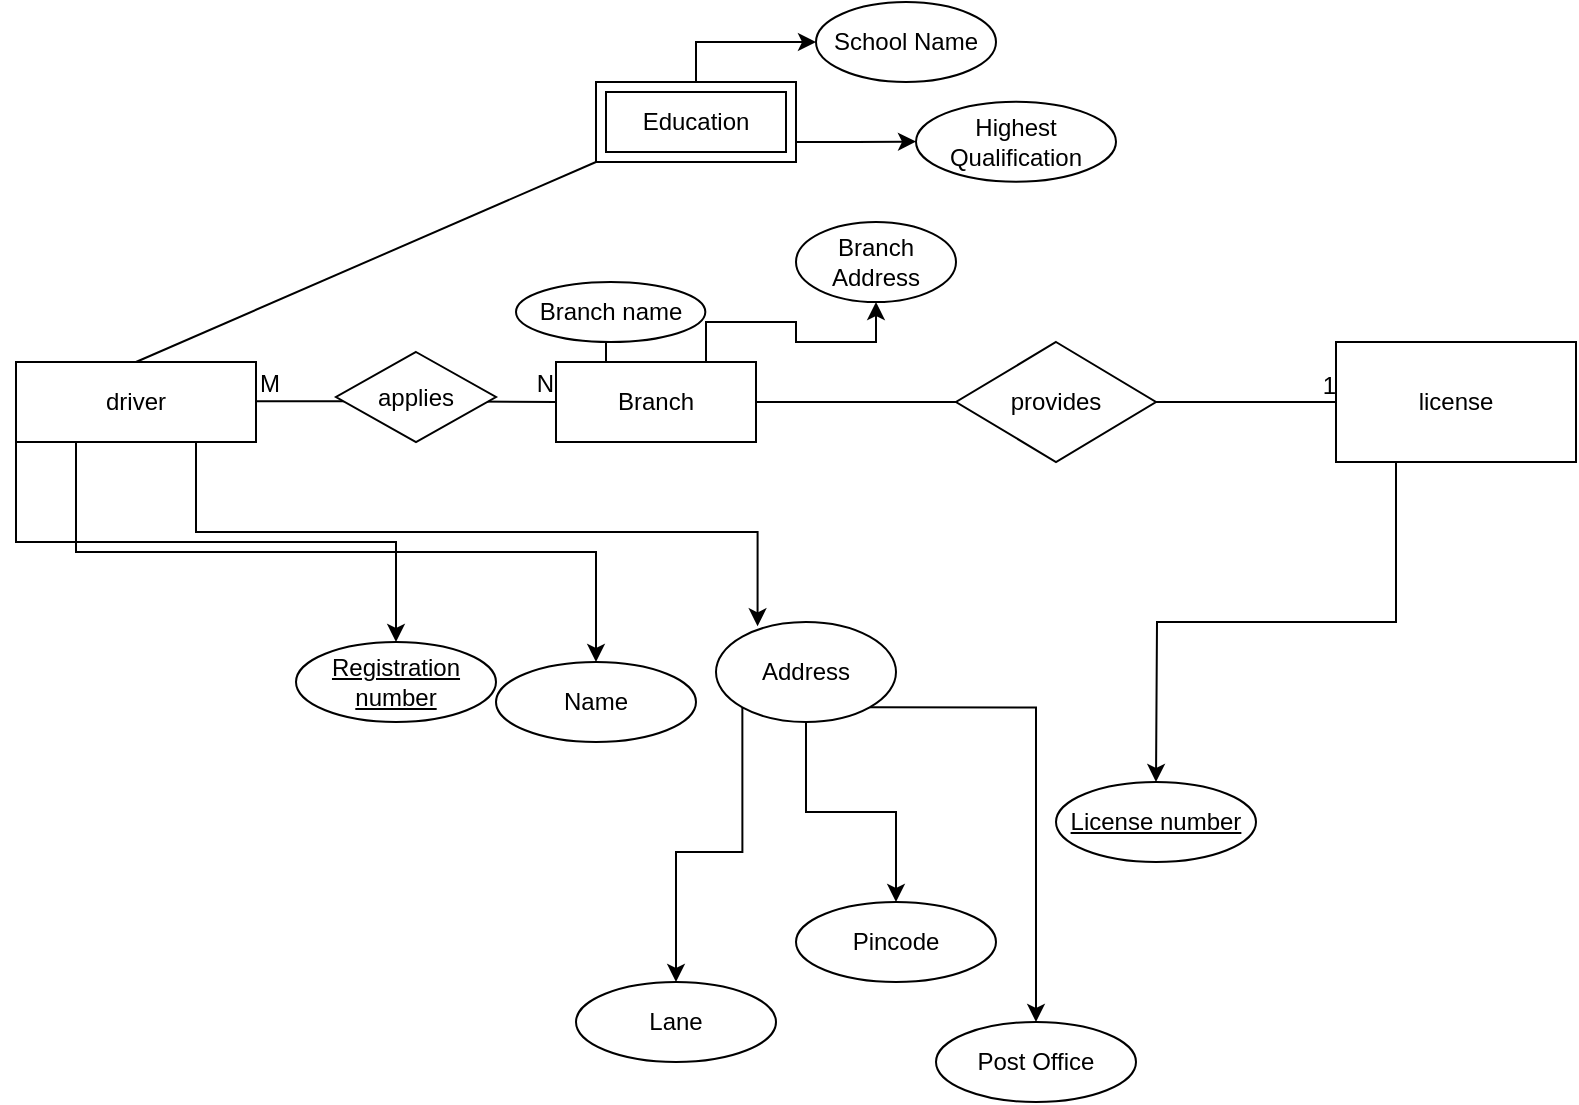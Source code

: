 <mxfile version="14.9.8" type="github">
  <diagram id="R2lEEEUBdFMjLlhIrx00" name="Page-1">
    <mxGraphModel dx="1890" dy="547" grid="1" gridSize="10" guides="1" tooltips="1" connect="1" arrows="1" fold="1" page="1" pageScale="1" pageWidth="850" pageHeight="1100" math="0" shadow="0" extFonts="Permanent Marker^https://fonts.googleapis.com/css?family=Permanent+Marker">
      <root>
        <mxCell id="0" />
        <mxCell id="1" parent="0" />
        <mxCell id="DG-fOdzNMm19QLig9ons-3" style="edgeStyle=orthogonalEdgeStyle;rounded=0;orthogonalLoop=1;jettySize=auto;html=1;exitX=0.25;exitY=1;exitDx=0;exitDy=0;" edge="1" parent="1" source="DG-fOdzNMm19QLig9ons-1">
          <mxGeometry relative="1" as="geometry">
            <mxPoint x="310" y="400" as="targetPoint" />
          </mxGeometry>
        </mxCell>
        <mxCell id="DG-fOdzNMm19QLig9ons-1" value="license" style="rounded=0;whiteSpace=wrap;html=1;" vertex="1" parent="1">
          <mxGeometry x="400" y="180" width="120" height="60" as="geometry" />
        </mxCell>
        <mxCell id="DG-fOdzNMm19QLig9ons-6" value="License number" style="ellipse;whiteSpace=wrap;html=1;align=center;fontStyle=4;sketch=0;" vertex="1" parent="1">
          <mxGeometry x="260" y="400" width="100" height="40" as="geometry" />
        </mxCell>
        <mxCell id="DG-fOdzNMm19QLig9ons-23" style="edgeStyle=orthogonalEdgeStyle;rounded=0;orthogonalLoop=1;jettySize=auto;html=1;exitX=0.25;exitY=1;exitDx=0;exitDy=0;" edge="1" parent="1" source="DG-fOdzNMm19QLig9ons-8" target="DG-fOdzNMm19QLig9ons-22">
          <mxGeometry relative="1" as="geometry" />
        </mxCell>
        <mxCell id="DG-fOdzNMm19QLig9ons-25" style="edgeStyle=orthogonalEdgeStyle;rounded=0;orthogonalLoop=1;jettySize=auto;html=1;exitX=0.75;exitY=1;exitDx=0;exitDy=0;entryX=0.231;entryY=0.043;entryDx=0;entryDy=0;entryPerimeter=0;" edge="1" parent="1" source="DG-fOdzNMm19QLig9ons-8" target="DG-fOdzNMm19QLig9ons-24">
          <mxGeometry relative="1" as="geometry" />
        </mxCell>
        <mxCell id="DG-fOdzNMm19QLig9ons-39" style="edgeStyle=orthogonalEdgeStyle;rounded=0;orthogonalLoop=1;jettySize=auto;html=1;exitX=0;exitY=1;exitDx=0;exitDy=0;" edge="1" parent="1" source="DG-fOdzNMm19QLig9ons-8" target="DG-fOdzNMm19QLig9ons-40">
          <mxGeometry relative="1" as="geometry">
            <mxPoint x="-70" y="350" as="targetPoint" />
          </mxGeometry>
        </mxCell>
        <mxCell id="DG-fOdzNMm19QLig9ons-8" value="driver" style="whiteSpace=wrap;html=1;align=center;sketch=0;" vertex="1" parent="1">
          <mxGeometry x="-260" y="190" width="120" height="40" as="geometry" />
        </mxCell>
        <mxCell id="DG-fOdzNMm19QLig9ons-10" value="" style="endArrow=none;html=1;rounded=0;exitX=1;exitY=0.5;exitDx=0;exitDy=0;startArrow=none;" edge="1" parent="1" source="DG-fOdzNMm19QLig9ons-45">
          <mxGeometry relative="1" as="geometry">
            <mxPoint x="260" y="210" as="sourcePoint" />
            <mxPoint x="400" y="210" as="targetPoint" />
          </mxGeometry>
        </mxCell>
        <mxCell id="DG-fOdzNMm19QLig9ons-11" value="1" style="resizable=0;html=1;align=right;verticalAlign=bottom;" connectable="0" vertex="1" parent="DG-fOdzNMm19QLig9ons-10">
          <mxGeometry x="1" relative="1" as="geometry" />
        </mxCell>
        <mxCell id="DG-fOdzNMm19QLig9ons-21" value="provides" style="shape=rhombus;perimeter=rhombusPerimeter;whiteSpace=wrap;html=1;align=center;sketch=0;" vertex="1" parent="1">
          <mxGeometry x="210" y="180" width="100" height="60" as="geometry" />
        </mxCell>
        <mxCell id="DG-fOdzNMm19QLig9ons-22" value="Name" style="ellipse;whiteSpace=wrap;html=1;align=center;sketch=0;" vertex="1" parent="1">
          <mxGeometry x="-20" y="340" width="100" height="40" as="geometry" />
        </mxCell>
        <mxCell id="DG-fOdzNMm19QLig9ons-26" style="edgeStyle=orthogonalEdgeStyle;rounded=0;orthogonalLoop=1;jettySize=auto;html=1;" edge="1" parent="1" source="DG-fOdzNMm19QLig9ons-24" target="DG-fOdzNMm19QLig9ons-27">
          <mxGeometry relative="1" as="geometry">
            <mxPoint x="135" y="460" as="targetPoint" />
          </mxGeometry>
        </mxCell>
        <mxCell id="DG-fOdzNMm19QLig9ons-28" style="edgeStyle=orthogonalEdgeStyle;rounded=0;orthogonalLoop=1;jettySize=auto;html=1;exitX=0;exitY=1;exitDx=0;exitDy=0;" edge="1" parent="1" source="DG-fOdzNMm19QLig9ons-24" target="DG-fOdzNMm19QLig9ons-29">
          <mxGeometry relative="1" as="geometry">
            <mxPoint x="70" y="520" as="targetPoint" />
          </mxGeometry>
        </mxCell>
        <mxCell id="DG-fOdzNMm19QLig9ons-32" style="edgeStyle=orthogonalEdgeStyle;rounded=0;orthogonalLoop=1;jettySize=auto;html=1;exitX=1;exitY=1;exitDx=0;exitDy=0;" edge="1" parent="1" source="DG-fOdzNMm19QLig9ons-24" target="DG-fOdzNMm19QLig9ons-33">
          <mxGeometry relative="1" as="geometry">
            <mxPoint x="250" y="540" as="targetPoint" />
          </mxGeometry>
        </mxCell>
        <mxCell id="DG-fOdzNMm19QLig9ons-24" value="Address" style="ellipse;whiteSpace=wrap;html=1;align=center;sketch=0;" vertex="1" parent="1">
          <mxGeometry x="90" y="320" width="90" height="50" as="geometry" />
        </mxCell>
        <mxCell id="DG-fOdzNMm19QLig9ons-27" value="Pincode" style="ellipse;whiteSpace=wrap;html=1;align=center;sketch=0;" vertex="1" parent="1">
          <mxGeometry x="130" y="460" width="100" height="40" as="geometry" />
        </mxCell>
        <mxCell id="DG-fOdzNMm19QLig9ons-29" value="Lane" style="ellipse;whiteSpace=wrap;html=1;align=center;sketch=0;" vertex="1" parent="1">
          <mxGeometry x="20" y="500" width="100" height="40" as="geometry" />
        </mxCell>
        <mxCell id="DG-fOdzNMm19QLig9ons-33" value="Post Office" style="ellipse;whiteSpace=wrap;html=1;align=center;sketch=0;" vertex="1" parent="1">
          <mxGeometry x="200" y="520" width="100" height="40" as="geometry" />
        </mxCell>
        <mxCell id="DG-fOdzNMm19QLig9ons-41" style="edgeStyle=orthogonalEdgeStyle;rounded=0;orthogonalLoop=1;jettySize=auto;html=1;exitX=0.5;exitY=0;exitDx=0;exitDy=0;" edge="1" parent="1" source="DG-fOdzNMm19QLig9ons-38" target="DG-fOdzNMm19QLig9ons-42">
          <mxGeometry relative="1" as="geometry">
            <mxPoint x="150.0" y="30.0" as="targetPoint" />
          </mxGeometry>
        </mxCell>
        <mxCell id="DG-fOdzNMm19QLig9ons-43" style="edgeStyle=orthogonalEdgeStyle;rounded=0;orthogonalLoop=1;jettySize=auto;html=1;exitX=1;exitY=0.75;exitDx=0;exitDy=0;" edge="1" parent="1" source="DG-fOdzNMm19QLig9ons-38" target="DG-fOdzNMm19QLig9ons-44">
          <mxGeometry relative="1" as="geometry">
            <mxPoint x="240.0" y="79.833" as="targetPoint" />
          </mxGeometry>
        </mxCell>
        <mxCell id="DG-fOdzNMm19QLig9ons-38" value="Education" style="shape=ext;margin=3;double=1;whiteSpace=wrap;html=1;align=center;sketch=0;" vertex="1" parent="1">
          <mxGeometry x="30" y="50" width="100" height="40" as="geometry" />
        </mxCell>
        <mxCell id="DG-fOdzNMm19QLig9ons-40" value="Registration number" style="ellipse;whiteSpace=wrap;html=1;align=center;fontStyle=4;sketch=0;" vertex="1" parent="1">
          <mxGeometry x="-120" y="330" width="100" height="40" as="geometry" />
        </mxCell>
        <mxCell id="DG-fOdzNMm19QLig9ons-42" value="School Name" style="ellipse;whiteSpace=wrap;html=1;align=center;sketch=0;" vertex="1" parent="1">
          <mxGeometry x="140" y="10" width="90" height="40" as="geometry" />
        </mxCell>
        <mxCell id="DG-fOdzNMm19QLig9ons-44" value="Highest Qualification" style="ellipse;whiteSpace=wrap;html=1;align=center;sketch=0;" vertex="1" parent="1">
          <mxGeometry x="190.0" y="59.833" width="100" height="40" as="geometry" />
        </mxCell>
        <mxCell id="DG-fOdzNMm19QLig9ons-57" style="edgeStyle=orthogonalEdgeStyle;rounded=0;orthogonalLoop=1;jettySize=auto;html=1;exitX=0.25;exitY=0;exitDx=0;exitDy=0;" edge="1" parent="1" source="DG-fOdzNMm19QLig9ons-45" target="DG-fOdzNMm19QLig9ons-58">
          <mxGeometry relative="1" as="geometry">
            <mxPoint x="34.667" y="160" as="targetPoint" />
          </mxGeometry>
        </mxCell>
        <mxCell id="DG-fOdzNMm19QLig9ons-59" style="edgeStyle=orthogonalEdgeStyle;rounded=0;orthogonalLoop=1;jettySize=auto;html=1;exitX=0.75;exitY=0;exitDx=0;exitDy=0;" edge="1" parent="1" source="DG-fOdzNMm19QLig9ons-45" target="DG-fOdzNMm19QLig9ons-60">
          <mxGeometry relative="1" as="geometry">
            <mxPoint x="110.0" y="160" as="targetPoint" />
          </mxGeometry>
        </mxCell>
        <mxCell id="DG-fOdzNMm19QLig9ons-45" value="Branch" style="whiteSpace=wrap;html=1;align=center;sketch=0;" vertex="1" parent="1">
          <mxGeometry x="10" y="190" width="100" height="40" as="geometry" />
        </mxCell>
        <mxCell id="DG-fOdzNMm19QLig9ons-48" value="" style="endArrow=none;html=1;rounded=0;" edge="1" parent="1">
          <mxGeometry relative="1" as="geometry">
            <mxPoint x="-140" y="209.58" as="sourcePoint" />
            <mxPoint x="10" y="210" as="targetPoint" />
            <Array as="points">
              <mxPoint x="-50" y="209.58" />
            </Array>
          </mxGeometry>
        </mxCell>
        <mxCell id="DG-fOdzNMm19QLig9ons-49" value="M" style="resizable=0;html=1;align=left;verticalAlign=bottom;" connectable="0" vertex="1" parent="DG-fOdzNMm19QLig9ons-48">
          <mxGeometry x="-1" relative="1" as="geometry" />
        </mxCell>
        <mxCell id="DG-fOdzNMm19QLig9ons-50" value="N" style="resizable=0;html=1;align=right;verticalAlign=bottom;" connectable="0" vertex="1" parent="DG-fOdzNMm19QLig9ons-48">
          <mxGeometry x="1" relative="1" as="geometry" />
        </mxCell>
        <mxCell id="DG-fOdzNMm19QLig9ons-52" value="" style="endArrow=none;html=1;rounded=0;exitX=0.5;exitY=0;exitDx=0;exitDy=0;entryX=0;entryY=1;entryDx=0;entryDy=0;" edge="1" parent="1" source="DG-fOdzNMm19QLig9ons-8" target="DG-fOdzNMm19QLig9ons-38">
          <mxGeometry relative="1" as="geometry">
            <mxPoint x="-200" y="190" as="sourcePoint" />
            <mxPoint x="-60" y="140" as="targetPoint" />
          </mxGeometry>
        </mxCell>
        <mxCell id="DG-fOdzNMm19QLig9ons-56" value="applies" style="shape=rhombus;perimeter=rhombusPerimeter;whiteSpace=wrap;html=1;align=center;sketch=0;" vertex="1" parent="1">
          <mxGeometry x="-100" y="185" width="80" height="45" as="geometry" />
        </mxCell>
        <mxCell id="DG-fOdzNMm19QLig9ons-58" value="Branch name" style="ellipse;whiteSpace=wrap;html=1;align=center;sketch=0;" vertex="1" parent="1">
          <mxGeometry x="-10" y="150" width="94.67" height="30" as="geometry" />
        </mxCell>
        <mxCell id="DG-fOdzNMm19QLig9ons-60" value="Branch Address" style="ellipse;whiteSpace=wrap;html=1;align=center;sketch=0;" vertex="1" parent="1">
          <mxGeometry x="130" y="120" width="80" height="40" as="geometry" />
        </mxCell>
      </root>
    </mxGraphModel>
  </diagram>
</mxfile>
